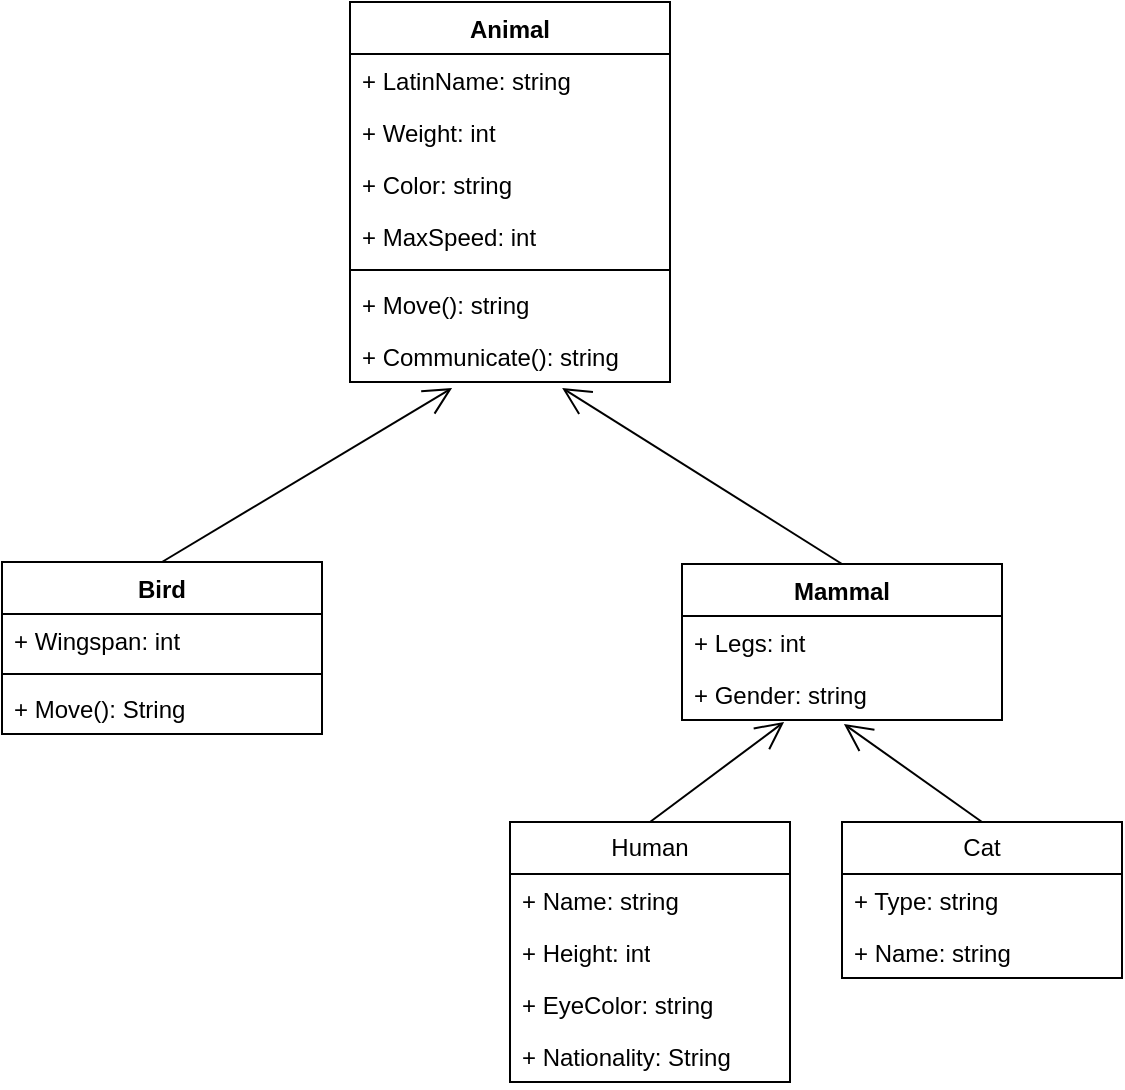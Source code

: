<mxfile version="21.6.5" type="device">
  <diagram name="Sivu-1" id="lgJXpBtnqjwCmZeqmsU4">
    <mxGraphModel dx="1098" dy="651" grid="1" gridSize="10" guides="1" tooltips="1" connect="1" arrows="1" fold="1" page="1" pageScale="1" pageWidth="827" pageHeight="1169" math="0" shadow="0">
      <root>
        <mxCell id="0" />
        <mxCell id="1" parent="0" />
        <mxCell id="G4EBepUhkJtSSQyNUdEw-1" value="Animal" style="swimlane;fontStyle=1;align=center;verticalAlign=top;childLayout=stackLayout;horizontal=1;startSize=26;horizontalStack=0;resizeParent=1;resizeParentMax=0;resizeLast=0;collapsible=1;marginBottom=0;whiteSpace=wrap;html=1;" vertex="1" parent="1">
          <mxGeometry x="334" y="80" width="160" height="190" as="geometry" />
        </mxCell>
        <mxCell id="G4EBepUhkJtSSQyNUdEw-5" value="+ LatinName: string" style="text;strokeColor=none;fillColor=none;align=left;verticalAlign=top;spacingLeft=4;spacingRight=4;overflow=hidden;rotatable=0;points=[[0,0.5],[1,0.5]];portConstraint=eastwest;whiteSpace=wrap;html=1;" vertex="1" parent="G4EBepUhkJtSSQyNUdEw-1">
          <mxGeometry y="26" width="160" height="26" as="geometry" />
        </mxCell>
        <mxCell id="G4EBepUhkJtSSQyNUdEw-6" value="+ Weight: int" style="text;strokeColor=none;fillColor=none;align=left;verticalAlign=top;spacingLeft=4;spacingRight=4;overflow=hidden;rotatable=0;points=[[0,0.5],[1,0.5]];portConstraint=eastwest;whiteSpace=wrap;html=1;" vertex="1" parent="G4EBepUhkJtSSQyNUdEw-1">
          <mxGeometry y="52" width="160" height="26" as="geometry" />
        </mxCell>
        <mxCell id="G4EBepUhkJtSSQyNUdEw-11" value="+ Color: string" style="text;strokeColor=none;fillColor=none;align=left;verticalAlign=top;spacingLeft=4;spacingRight=4;overflow=hidden;rotatable=0;points=[[0,0.5],[1,0.5]];portConstraint=eastwest;whiteSpace=wrap;html=1;" vertex="1" parent="G4EBepUhkJtSSQyNUdEw-1">
          <mxGeometry y="78" width="160" height="26" as="geometry" />
        </mxCell>
        <mxCell id="G4EBepUhkJtSSQyNUdEw-17" value="+ MaxSpeed: int" style="text;strokeColor=none;fillColor=none;align=left;verticalAlign=top;spacingLeft=4;spacingRight=4;overflow=hidden;rotatable=0;points=[[0,0.5],[1,0.5]];portConstraint=eastwest;whiteSpace=wrap;html=1;" vertex="1" parent="G4EBepUhkJtSSQyNUdEw-1">
          <mxGeometry y="104" width="160" height="26" as="geometry" />
        </mxCell>
        <mxCell id="G4EBepUhkJtSSQyNUdEw-3" value="" style="line;strokeWidth=1;fillColor=none;align=left;verticalAlign=middle;spacingTop=-1;spacingLeft=3;spacingRight=3;rotatable=0;labelPosition=right;points=[];portConstraint=eastwest;strokeColor=inherit;" vertex="1" parent="G4EBepUhkJtSSQyNUdEw-1">
          <mxGeometry y="130" width="160" height="8" as="geometry" />
        </mxCell>
        <mxCell id="G4EBepUhkJtSSQyNUdEw-4" value="+ Move(): string" style="text;strokeColor=none;fillColor=none;align=left;verticalAlign=top;spacingLeft=4;spacingRight=4;overflow=hidden;rotatable=0;points=[[0,0.5],[1,0.5]];portConstraint=eastwest;whiteSpace=wrap;html=1;" vertex="1" parent="G4EBepUhkJtSSQyNUdEw-1">
          <mxGeometry y="138" width="160" height="26" as="geometry" />
        </mxCell>
        <mxCell id="G4EBepUhkJtSSQyNUdEw-26" value="+ Communicate(): string" style="text;strokeColor=none;fillColor=none;align=left;verticalAlign=top;spacingLeft=4;spacingRight=4;overflow=hidden;rotatable=0;points=[[0,0.5],[1,0.5]];portConstraint=eastwest;whiteSpace=wrap;html=1;" vertex="1" parent="G4EBepUhkJtSSQyNUdEw-1">
          <mxGeometry y="164" width="160" height="26" as="geometry" />
        </mxCell>
        <mxCell id="G4EBepUhkJtSSQyNUdEw-7" value="Bird" style="swimlane;fontStyle=1;align=center;verticalAlign=top;childLayout=stackLayout;horizontal=1;startSize=26;horizontalStack=0;resizeParent=1;resizeParentMax=0;resizeLast=0;collapsible=1;marginBottom=0;whiteSpace=wrap;html=1;" vertex="1" parent="1">
          <mxGeometry x="160" y="360" width="160" height="86" as="geometry" />
        </mxCell>
        <mxCell id="G4EBepUhkJtSSQyNUdEw-8" value="+ Wingspan: int" style="text;strokeColor=none;fillColor=none;align=left;verticalAlign=top;spacingLeft=4;spacingRight=4;overflow=hidden;rotatable=0;points=[[0,0.5],[1,0.5]];portConstraint=eastwest;whiteSpace=wrap;html=1;" vertex="1" parent="G4EBepUhkJtSSQyNUdEw-7">
          <mxGeometry y="26" width="160" height="26" as="geometry" />
        </mxCell>
        <mxCell id="G4EBepUhkJtSSQyNUdEw-9" value="" style="line;strokeWidth=1;fillColor=none;align=left;verticalAlign=middle;spacingTop=-1;spacingLeft=3;spacingRight=3;rotatable=0;labelPosition=right;points=[];portConstraint=eastwest;strokeColor=inherit;" vertex="1" parent="G4EBepUhkJtSSQyNUdEw-7">
          <mxGeometry y="52" width="160" height="8" as="geometry" />
        </mxCell>
        <mxCell id="G4EBepUhkJtSSQyNUdEw-10" value="+ Move(): String" style="text;strokeColor=none;fillColor=none;align=left;verticalAlign=top;spacingLeft=4;spacingRight=4;overflow=hidden;rotatable=0;points=[[0,0.5],[1,0.5]];portConstraint=eastwest;whiteSpace=wrap;html=1;" vertex="1" parent="G4EBepUhkJtSSQyNUdEw-7">
          <mxGeometry y="60" width="160" height="26" as="geometry" />
        </mxCell>
        <mxCell id="G4EBepUhkJtSSQyNUdEw-12" value="Mammal" style="swimlane;fontStyle=1;align=center;verticalAlign=top;childLayout=stackLayout;horizontal=1;startSize=26;horizontalStack=0;resizeParent=1;resizeParentMax=0;resizeLast=0;collapsible=1;marginBottom=0;whiteSpace=wrap;html=1;" vertex="1" parent="1">
          <mxGeometry x="500" y="361" width="160" height="78" as="geometry" />
        </mxCell>
        <mxCell id="G4EBepUhkJtSSQyNUdEw-13" value="+ Legs: int" style="text;strokeColor=none;fillColor=none;align=left;verticalAlign=top;spacingLeft=4;spacingRight=4;overflow=hidden;rotatable=0;points=[[0,0.5],[1,0.5]];portConstraint=eastwest;whiteSpace=wrap;html=1;" vertex="1" parent="G4EBepUhkJtSSQyNUdEw-12">
          <mxGeometry y="26" width="160" height="26" as="geometry" />
        </mxCell>
        <mxCell id="G4EBepUhkJtSSQyNUdEw-31" value="+ Gender: string" style="text;strokeColor=none;fillColor=none;align=left;verticalAlign=top;spacingLeft=4;spacingRight=4;overflow=hidden;rotatable=0;points=[[0,0.5],[1,0.5]];portConstraint=eastwest;whiteSpace=wrap;html=1;" vertex="1" parent="G4EBepUhkJtSSQyNUdEw-12">
          <mxGeometry y="52" width="160" height="26" as="geometry" />
        </mxCell>
        <mxCell id="G4EBepUhkJtSSQyNUdEw-22" value="Human" style="swimlane;fontStyle=0;childLayout=stackLayout;horizontal=1;startSize=26;fillColor=none;horizontalStack=0;resizeParent=1;resizeParentMax=0;resizeLast=0;collapsible=1;marginBottom=0;whiteSpace=wrap;html=1;" vertex="1" parent="1">
          <mxGeometry x="414" y="490" width="140" height="130" as="geometry" />
        </mxCell>
        <mxCell id="G4EBepUhkJtSSQyNUdEw-23" value="+ Name: string" style="text;strokeColor=none;fillColor=none;align=left;verticalAlign=top;spacingLeft=4;spacingRight=4;overflow=hidden;rotatable=0;points=[[0,0.5],[1,0.5]];portConstraint=eastwest;whiteSpace=wrap;html=1;" vertex="1" parent="G4EBepUhkJtSSQyNUdEw-22">
          <mxGeometry y="26" width="140" height="26" as="geometry" />
        </mxCell>
        <mxCell id="G4EBepUhkJtSSQyNUdEw-37" value="+ Height: int" style="text;strokeColor=none;fillColor=none;align=left;verticalAlign=top;spacingLeft=4;spacingRight=4;overflow=hidden;rotatable=0;points=[[0,0.5],[1,0.5]];portConstraint=eastwest;whiteSpace=wrap;html=1;" vertex="1" parent="G4EBepUhkJtSSQyNUdEw-22">
          <mxGeometry y="52" width="140" height="26" as="geometry" />
        </mxCell>
        <mxCell id="G4EBepUhkJtSSQyNUdEw-24" value="+ EyeColor: string" style="text;strokeColor=none;fillColor=none;align=left;verticalAlign=top;spacingLeft=4;spacingRight=4;overflow=hidden;rotatable=0;points=[[0,0.5],[1,0.5]];portConstraint=eastwest;whiteSpace=wrap;html=1;" vertex="1" parent="G4EBepUhkJtSSQyNUdEw-22">
          <mxGeometry y="78" width="140" height="26" as="geometry" />
        </mxCell>
        <mxCell id="G4EBepUhkJtSSQyNUdEw-25" value="+ Nationality: String" style="text;strokeColor=none;fillColor=none;align=left;verticalAlign=top;spacingLeft=4;spacingRight=4;overflow=hidden;rotatable=0;points=[[0,0.5],[1,0.5]];portConstraint=eastwest;whiteSpace=wrap;html=1;" vertex="1" parent="G4EBepUhkJtSSQyNUdEw-22">
          <mxGeometry y="104" width="140" height="26" as="geometry" />
        </mxCell>
        <mxCell id="G4EBepUhkJtSSQyNUdEw-27" value="Cat" style="swimlane;fontStyle=0;childLayout=stackLayout;horizontal=1;startSize=26;fillColor=none;horizontalStack=0;resizeParent=1;resizeParentMax=0;resizeLast=0;collapsible=1;marginBottom=0;whiteSpace=wrap;html=1;" vertex="1" parent="1">
          <mxGeometry x="580" y="490" width="140" height="78" as="geometry" />
        </mxCell>
        <mxCell id="G4EBepUhkJtSSQyNUdEw-28" value="+ Type: string" style="text;strokeColor=none;fillColor=none;align=left;verticalAlign=top;spacingLeft=4;spacingRight=4;overflow=hidden;rotatable=0;points=[[0,0.5],[1,0.5]];portConstraint=eastwest;whiteSpace=wrap;html=1;" vertex="1" parent="G4EBepUhkJtSSQyNUdEw-27">
          <mxGeometry y="26" width="140" height="26" as="geometry" />
        </mxCell>
        <mxCell id="G4EBepUhkJtSSQyNUdEw-29" value="+ Name: string" style="text;strokeColor=none;fillColor=none;align=left;verticalAlign=top;spacingLeft=4;spacingRight=4;overflow=hidden;rotatable=0;points=[[0,0.5],[1,0.5]];portConstraint=eastwest;whiteSpace=wrap;html=1;" vertex="1" parent="G4EBepUhkJtSSQyNUdEw-27">
          <mxGeometry y="52" width="140" height="26" as="geometry" />
        </mxCell>
        <mxCell id="G4EBepUhkJtSSQyNUdEw-32" value="" style="endArrow=open;endFill=1;endSize=12;html=1;rounded=0;exitX=0.5;exitY=0;exitDx=0;exitDy=0;entryX=0.319;entryY=1.115;entryDx=0;entryDy=0;entryPerimeter=0;" edge="1" parent="1" source="G4EBepUhkJtSSQyNUdEw-7" target="G4EBepUhkJtSSQyNUdEw-26">
          <mxGeometry width="160" relative="1" as="geometry">
            <mxPoint x="370" y="370" as="sourcePoint" />
            <mxPoint x="530" y="370" as="targetPoint" />
          </mxGeometry>
        </mxCell>
        <mxCell id="G4EBepUhkJtSSQyNUdEw-33" value="" style="endArrow=open;endFill=1;endSize=12;html=1;rounded=0;exitX=0.5;exitY=0;exitDx=0;exitDy=0;entryX=0.663;entryY=1.115;entryDx=0;entryDy=0;entryPerimeter=0;" edge="1" parent="1" source="G4EBepUhkJtSSQyNUdEw-12" target="G4EBepUhkJtSSQyNUdEw-26">
          <mxGeometry width="160" relative="1" as="geometry">
            <mxPoint x="250" y="370" as="sourcePoint" />
            <mxPoint x="395" y="283" as="targetPoint" />
          </mxGeometry>
        </mxCell>
        <mxCell id="G4EBepUhkJtSSQyNUdEw-35" value="" style="endArrow=open;endFill=1;endSize=12;html=1;rounded=0;entryX=0.506;entryY=1.077;entryDx=0;entryDy=0;entryPerimeter=0;exitX=0.5;exitY=0;exitDx=0;exitDy=0;" edge="1" parent="1" source="G4EBepUhkJtSSQyNUdEw-27" target="G4EBepUhkJtSSQyNUdEw-31">
          <mxGeometry width="160" relative="1" as="geometry">
            <mxPoint x="370" y="370" as="sourcePoint" />
            <mxPoint x="530" y="370" as="targetPoint" />
          </mxGeometry>
        </mxCell>
        <mxCell id="G4EBepUhkJtSSQyNUdEw-36" value="" style="endArrow=open;endFill=1;endSize=12;html=1;rounded=0;entryX=0.319;entryY=1.038;entryDx=0;entryDy=0;entryPerimeter=0;exitX=0.5;exitY=0;exitDx=0;exitDy=0;" edge="1" parent="1" source="G4EBepUhkJtSSQyNUdEw-22" target="G4EBepUhkJtSSQyNUdEw-31">
          <mxGeometry width="160" relative="1" as="geometry">
            <mxPoint x="370" y="370" as="sourcePoint" />
            <mxPoint x="530" y="370" as="targetPoint" />
          </mxGeometry>
        </mxCell>
      </root>
    </mxGraphModel>
  </diagram>
</mxfile>
